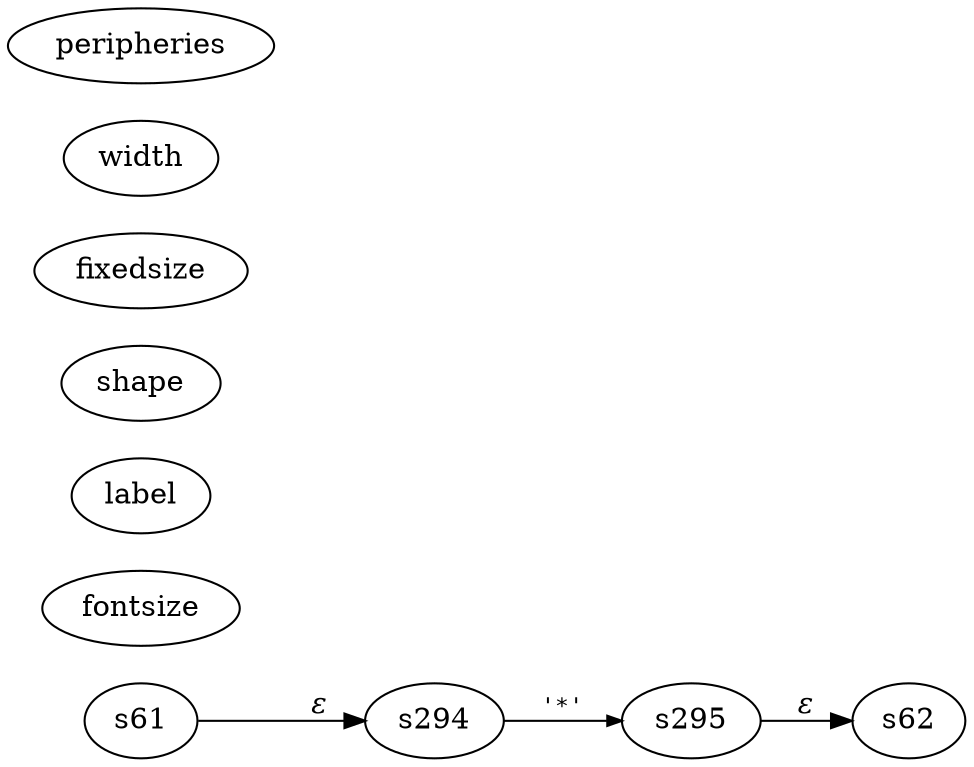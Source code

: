 digraph ATN {
rankdir=LR;
s62{fontsize:11, label:"62", shape:"doublecircle", fixedsize:true, width:.6};
s294{fontsize:11,label:"294", shape:"circle", fixedsize:true, width:.55, peripheries:1};
s295{fontsize:11,label:"295", shape:"circle", fixedsize:true, width:.55, peripheries:1};
s61{fontsize:11,label:"61", shape:"circle", fixedsize:true, width:.55, peripheries:1};
s61 -> s294 [fontname="Times-Italic", label="&epsilon;"];
s294 -> s295 [fontsize=11, fontname="Courier", arrowsize=.7, label = "'*'", arrowhead = normal];
s295 -> s62 [fontname="Times-Italic", label="&epsilon;"];
}